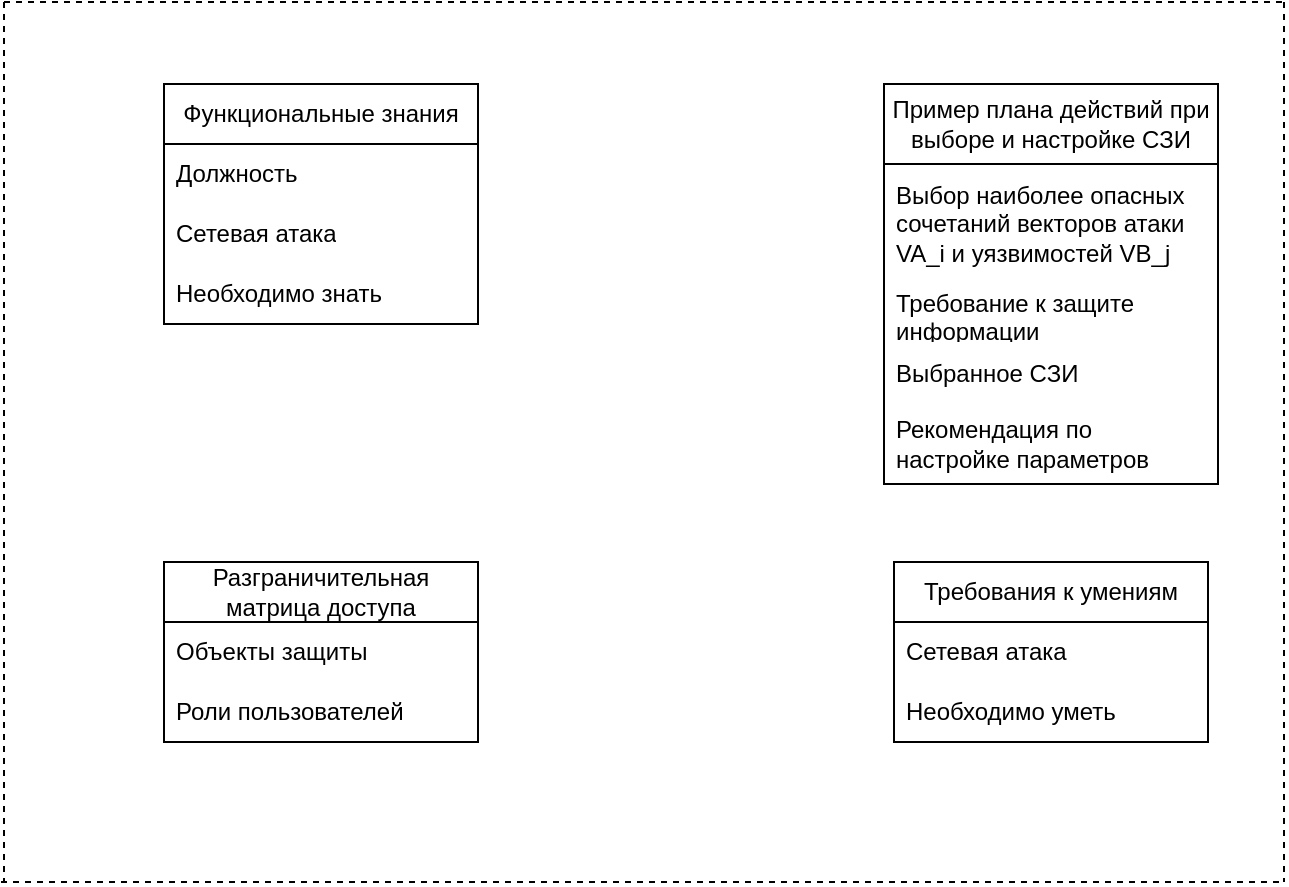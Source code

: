 <mxfile version="24.8.6">
  <diagram id="VJNp9SMhiBFH3zz6thaP" name="Страница — 1">
    <mxGraphModel dx="1290" dy="567" grid="1" gridSize="10" guides="1" tooltips="1" connect="1" arrows="1" fold="1" page="1" pageScale="1" pageWidth="827" pageHeight="1169" math="0" shadow="0">
      <root>
        <mxCell id="0" />
        <mxCell id="1" parent="0" />
        <mxCell id="SLR9skuEnzqDgRWrGx9L-1" value="" style="endArrow=none;dashed=1;html=1;rounded=0;" parent="1" edge="1">
          <mxGeometry width="50" height="50" relative="1" as="geometry">
            <mxPoint x="40" y="40" as="sourcePoint" />
            <mxPoint x="680" y="40" as="targetPoint" />
          </mxGeometry>
        </mxCell>
        <mxCell id="SLR9skuEnzqDgRWrGx9L-2" value="" style="endArrow=none;dashed=1;html=1;rounded=0;" parent="1" edge="1">
          <mxGeometry width="50" height="50" relative="1" as="geometry">
            <mxPoint x="38.5" y="480" as="sourcePoint" />
            <mxPoint x="678.5" y="480" as="targetPoint" />
          </mxGeometry>
        </mxCell>
        <mxCell id="SLR9skuEnzqDgRWrGx9L-3" value="" style="endArrow=none;dashed=1;html=1;rounded=0;" parent="1" edge="1">
          <mxGeometry width="50" height="50" relative="1" as="geometry">
            <mxPoint x="40" y="40" as="sourcePoint" />
            <mxPoint x="40" y="480" as="targetPoint" />
          </mxGeometry>
        </mxCell>
        <mxCell id="SLR9skuEnzqDgRWrGx9L-4" value="" style="endArrow=none;dashed=1;html=1;rounded=0;" parent="1" edge="1">
          <mxGeometry width="50" height="50" relative="1" as="geometry">
            <mxPoint x="680" y="40" as="sourcePoint" />
            <mxPoint x="680" y="480" as="targetPoint" />
          </mxGeometry>
        </mxCell>
        <mxCell id="SLR9skuEnzqDgRWrGx9L-5" value="Функциональные знания" style="swimlane;fontStyle=0;childLayout=stackLayout;horizontal=1;startSize=30;horizontalStack=0;resizeParent=1;resizeParentMax=0;resizeLast=0;collapsible=1;marginBottom=0;whiteSpace=wrap;html=1;" parent="1" vertex="1">
          <mxGeometry x="120" y="81" width="157" height="120" as="geometry" />
        </mxCell>
        <mxCell id="SLR9skuEnzqDgRWrGx9L-6" value="Должность" style="text;strokeColor=none;fillColor=none;align=left;verticalAlign=middle;spacingLeft=4;spacingRight=4;overflow=hidden;points=[[0,0.5],[1,0.5]];portConstraint=eastwest;rotatable=0;whiteSpace=wrap;html=1;" parent="SLR9skuEnzqDgRWrGx9L-5" vertex="1">
          <mxGeometry y="30" width="157" height="30" as="geometry" />
        </mxCell>
        <mxCell id="SLR9skuEnzqDgRWrGx9L-7" value="Сетевая атака" style="text;strokeColor=none;fillColor=none;align=left;verticalAlign=middle;spacingLeft=4;spacingRight=4;overflow=hidden;points=[[0,0.5],[1,0.5]];portConstraint=eastwest;rotatable=0;whiteSpace=wrap;html=1;" parent="SLR9skuEnzqDgRWrGx9L-5" vertex="1">
          <mxGeometry y="60" width="157" height="30" as="geometry" />
        </mxCell>
        <mxCell id="SLR9skuEnzqDgRWrGx9L-8" value="Необходимо знать&amp;nbsp;" style="text;strokeColor=none;fillColor=none;align=left;verticalAlign=middle;spacingLeft=4;spacingRight=4;overflow=hidden;points=[[0,0.5],[1,0.5]];portConstraint=eastwest;rotatable=0;whiteSpace=wrap;html=1;" parent="SLR9skuEnzqDgRWrGx9L-5" vertex="1">
          <mxGeometry y="90" width="157" height="30" as="geometry" />
        </mxCell>
        <mxCell id="SLR9skuEnzqDgRWrGx9L-9" value="Пример плана действий при выборе и настройке СЗИ" style="swimlane;fontStyle=0;childLayout=stackLayout;horizontal=1;startSize=40;horizontalStack=0;resizeParent=1;resizeParentMax=0;resizeLast=0;collapsible=1;marginBottom=0;whiteSpace=wrap;html=1;" parent="1" vertex="1">
          <mxGeometry x="480" y="81" width="167" height="200" as="geometry" />
        </mxCell>
        <mxCell id="SLR9skuEnzqDgRWrGx9L-10" value="Выбор наиболее опасных сочетаний векторов атаки VA_i и уязвимостей VB_j&amp;nbsp;" style="text;strokeColor=none;fillColor=none;align=left;verticalAlign=middle;spacingLeft=4;spacingRight=4;overflow=hidden;points=[[0,0.5],[1,0.5]];portConstraint=eastwest;rotatable=0;whiteSpace=wrap;html=1;" parent="SLR9skuEnzqDgRWrGx9L-9" vertex="1">
          <mxGeometry y="40" width="167" height="60" as="geometry" />
        </mxCell>
        <mxCell id="SLR9skuEnzqDgRWrGx9L-11" value="Требование к защите информации" style="text;strokeColor=none;fillColor=none;align=left;verticalAlign=middle;spacingLeft=4;spacingRight=4;overflow=hidden;points=[[0,0.5],[1,0.5]];portConstraint=eastwest;rotatable=0;whiteSpace=wrap;html=1;" parent="SLR9skuEnzqDgRWrGx9L-9" vertex="1">
          <mxGeometry y="100" width="167" height="30" as="geometry" />
        </mxCell>
        <mxCell id="SLR9skuEnzqDgRWrGx9L-12" value="Выбранное СЗИ" style="text;strokeColor=none;fillColor=none;align=left;verticalAlign=middle;spacingLeft=4;spacingRight=4;overflow=hidden;points=[[0,0.5],[1,0.5]];portConstraint=eastwest;rotatable=0;whiteSpace=wrap;html=1;" parent="SLR9skuEnzqDgRWrGx9L-9" vertex="1">
          <mxGeometry y="130" width="167" height="30" as="geometry" />
        </mxCell>
        <mxCell id="SLR9skuEnzqDgRWrGx9L-13" value="Рекомендация по настройке параметров" style="text;strokeColor=none;fillColor=none;align=left;verticalAlign=middle;spacingLeft=4;spacingRight=4;overflow=hidden;points=[[0,0.5],[1,0.5]];portConstraint=eastwest;rotatable=0;whiteSpace=wrap;html=1;" parent="SLR9skuEnzqDgRWrGx9L-9" vertex="1">
          <mxGeometry y="160" width="167" height="40" as="geometry" />
        </mxCell>
        <mxCell id="SLR9skuEnzqDgRWrGx9L-14" value="Разграничительная матрица доступа" style="swimlane;fontStyle=0;childLayout=stackLayout;horizontal=1;startSize=30;horizontalStack=0;resizeParent=1;resizeParentMax=0;resizeLast=0;collapsible=1;marginBottom=0;whiteSpace=wrap;html=1;" parent="1" vertex="1">
          <mxGeometry x="120" y="320" width="157" height="90" as="geometry" />
        </mxCell>
        <mxCell id="SLR9skuEnzqDgRWrGx9L-15" value="Объекты защиты" style="text;strokeColor=none;fillColor=none;align=left;verticalAlign=middle;spacingLeft=4;spacingRight=4;overflow=hidden;points=[[0,0.5],[1,0.5]];portConstraint=eastwest;rotatable=0;whiteSpace=wrap;html=1;" parent="SLR9skuEnzqDgRWrGx9L-14" vertex="1">
          <mxGeometry y="30" width="157" height="30" as="geometry" />
        </mxCell>
        <mxCell id="SLR9skuEnzqDgRWrGx9L-16" value="Роли пользователей" style="text;strokeColor=none;fillColor=none;align=left;verticalAlign=middle;spacingLeft=4;spacingRight=4;overflow=hidden;points=[[0,0.5],[1,0.5]];portConstraint=eastwest;rotatable=0;whiteSpace=wrap;html=1;" parent="SLR9skuEnzqDgRWrGx9L-14" vertex="1">
          <mxGeometry y="60" width="157" height="30" as="geometry" />
        </mxCell>
        <mxCell id="SLR9skuEnzqDgRWrGx9L-24" value="Требования к умениям" style="swimlane;fontStyle=0;childLayout=stackLayout;horizontal=1;startSize=30;horizontalStack=0;resizeParent=1;resizeParentMax=0;resizeLast=0;collapsible=1;marginBottom=0;whiteSpace=wrap;html=1;" parent="1" vertex="1">
          <mxGeometry x="485" y="320" width="157" height="90" as="geometry" />
        </mxCell>
        <mxCell id="SLR9skuEnzqDgRWrGx9L-25" value="Сетевая атака&amp;nbsp;" style="text;strokeColor=none;fillColor=none;align=left;verticalAlign=middle;spacingLeft=4;spacingRight=4;overflow=hidden;points=[[0,0.5],[1,0.5]];portConstraint=eastwest;rotatable=0;whiteSpace=wrap;html=1;" parent="SLR9skuEnzqDgRWrGx9L-24" vertex="1">
          <mxGeometry y="30" width="157" height="30" as="geometry" />
        </mxCell>
        <mxCell id="SLR9skuEnzqDgRWrGx9L-27" value="Необходимо уметь&amp;nbsp;" style="text;strokeColor=none;fillColor=none;align=left;verticalAlign=middle;spacingLeft=4;spacingRight=4;overflow=hidden;points=[[0,0.5],[1,0.5]];portConstraint=eastwest;rotatable=0;whiteSpace=wrap;html=1;" parent="SLR9skuEnzqDgRWrGx9L-24" vertex="1">
          <mxGeometry y="60" width="157" height="30" as="geometry" />
        </mxCell>
      </root>
    </mxGraphModel>
  </diagram>
</mxfile>
